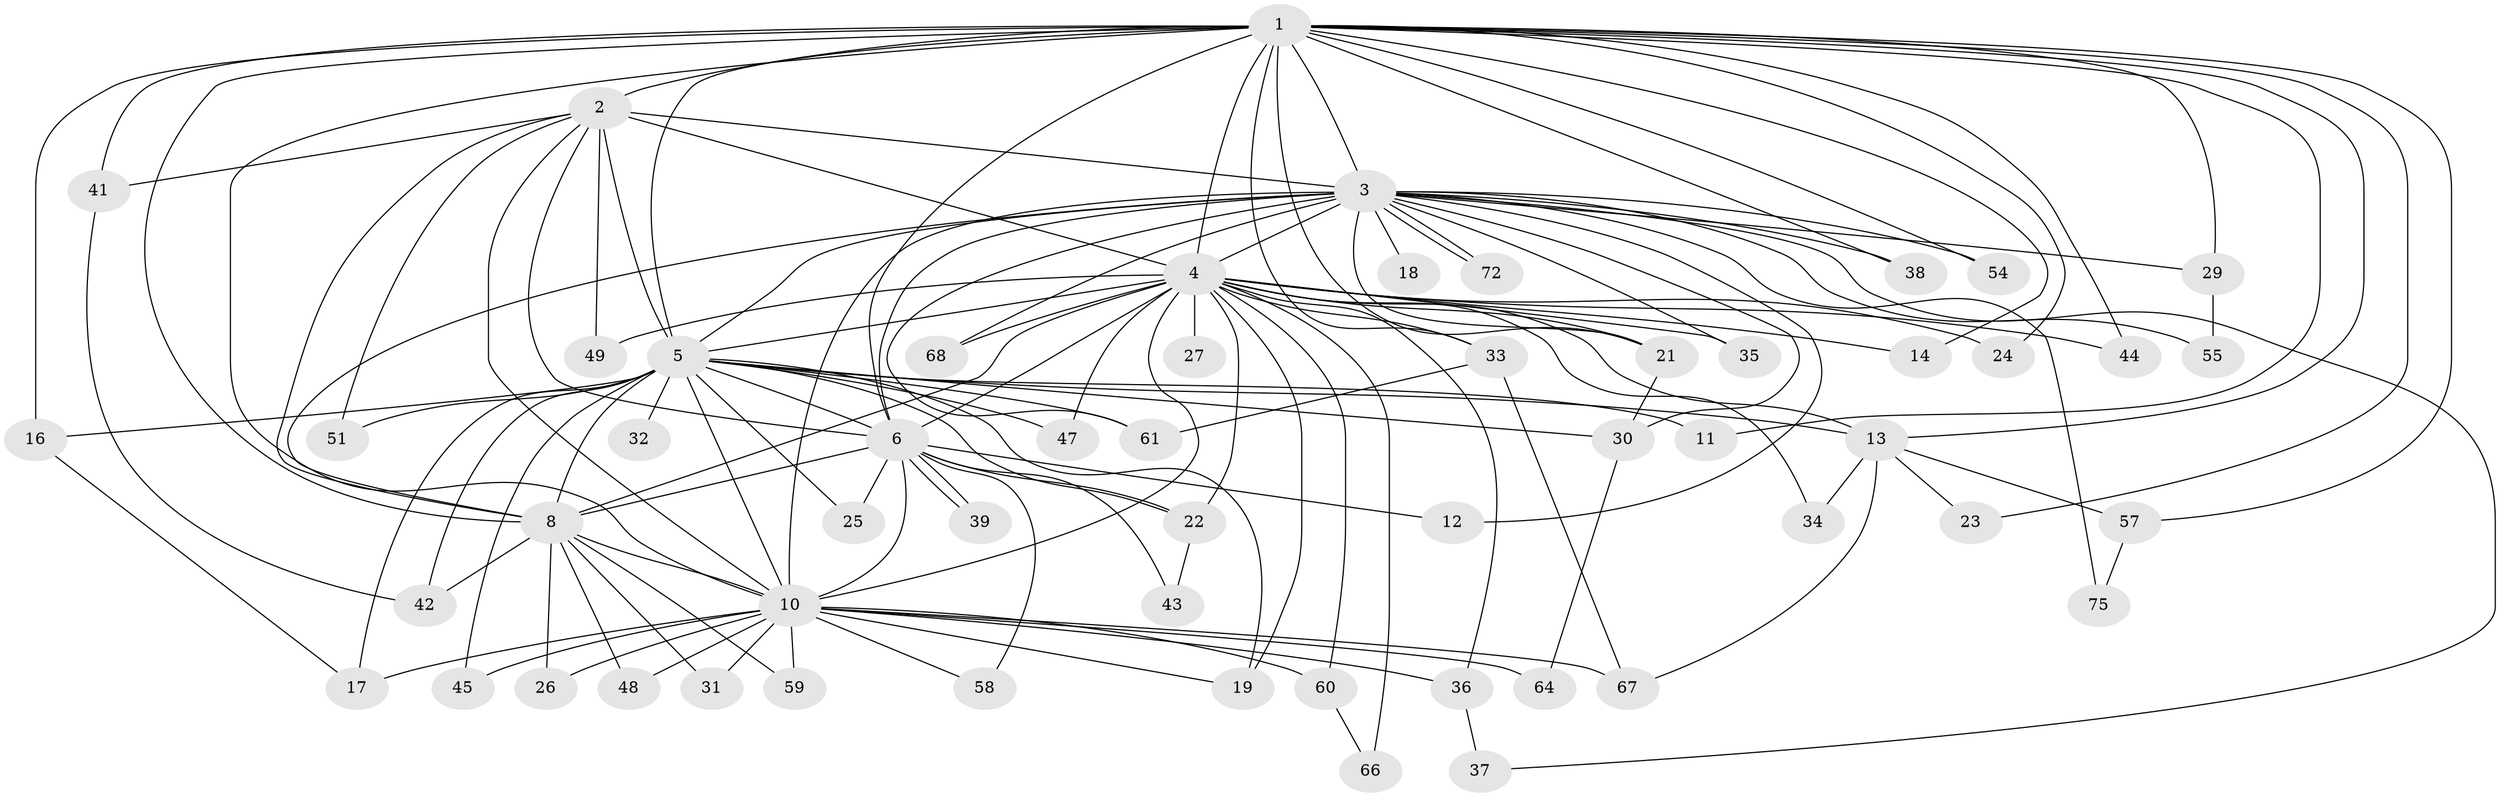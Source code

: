 // Generated by graph-tools (version 1.1) at 2025/51/02/27/25 19:51:49]
// undirected, 56 vertices, 130 edges
graph export_dot {
graph [start="1"]
  node [color=gray90,style=filled];
  1 [super="+52"];
  2 [super="+20"];
  3 [super="+15"];
  4 [super="+7"];
  5 [super="+9"];
  6 [super="+62"];
  8 [super="+50"];
  10 [super="+28"];
  11;
  12;
  13 [super="+56"];
  14;
  16 [super="+69"];
  17 [super="+53"];
  18;
  19 [super="+46"];
  21 [super="+40"];
  22 [super="+70"];
  23;
  24;
  25;
  26;
  27;
  29;
  30 [super="+63"];
  31;
  32;
  33;
  34;
  35;
  36;
  37;
  38;
  39;
  41;
  42 [super="+65"];
  43;
  44;
  45;
  47;
  48;
  49;
  51;
  54;
  55;
  57;
  58;
  59 [super="+73"];
  60;
  61 [super="+71"];
  64;
  66;
  67 [super="+74"];
  68;
  72;
  75;
  1 -- 2 [weight=2];
  1 -- 3 [weight=2];
  1 -- 4 [weight=3];
  1 -- 5 [weight=2];
  1 -- 6;
  1 -- 8;
  1 -- 10;
  1 -- 11;
  1 -- 13;
  1 -- 14;
  1 -- 16;
  1 -- 21;
  1 -- 23;
  1 -- 24;
  1 -- 29;
  1 -- 33;
  1 -- 38;
  1 -- 41;
  1 -- 44;
  1 -- 54;
  1 -- 57;
  2 -- 3;
  2 -- 4 [weight=2];
  2 -- 5 [weight=2];
  2 -- 6;
  2 -- 8;
  2 -- 10;
  2 -- 41;
  2 -- 49;
  2 -- 51;
  3 -- 4 [weight=2];
  3 -- 5 [weight=2];
  3 -- 6;
  3 -- 8;
  3 -- 10 [weight=2];
  3 -- 12;
  3 -- 18 [weight=2];
  3 -- 21;
  3 -- 29;
  3 -- 30;
  3 -- 35;
  3 -- 37;
  3 -- 38;
  3 -- 54;
  3 -- 55;
  3 -- 68;
  3 -- 72;
  3 -- 72;
  3 -- 75;
  3 -- 61;
  4 -- 5 [weight=4];
  4 -- 6 [weight=3];
  4 -- 8 [weight=2];
  4 -- 10 [weight=2];
  4 -- 13;
  4 -- 14;
  4 -- 19;
  4 -- 22;
  4 -- 24;
  4 -- 27 [weight=2];
  4 -- 33;
  4 -- 34;
  4 -- 35;
  4 -- 36;
  4 -- 47;
  4 -- 49;
  4 -- 66;
  4 -- 68;
  4 -- 44;
  4 -- 60;
  4 -- 21;
  5 -- 6 [weight=2];
  5 -- 8 [weight=2];
  5 -- 10 [weight=2];
  5 -- 11;
  5 -- 16 [weight=2];
  5 -- 22;
  5 -- 17;
  5 -- 19;
  5 -- 25;
  5 -- 30;
  5 -- 32;
  5 -- 42;
  5 -- 45;
  5 -- 47;
  5 -- 51;
  5 -- 61;
  5 -- 13;
  6 -- 8;
  6 -- 10;
  6 -- 12;
  6 -- 25;
  6 -- 39;
  6 -- 39;
  6 -- 43;
  6 -- 58;
  6 -- 22;
  8 -- 10;
  8 -- 26;
  8 -- 31;
  8 -- 42;
  8 -- 48 [weight=2];
  8 -- 59 [weight=2];
  10 -- 26;
  10 -- 45;
  10 -- 48;
  10 -- 58;
  10 -- 59;
  10 -- 60;
  10 -- 64;
  10 -- 17;
  10 -- 67;
  10 -- 36;
  10 -- 31;
  10 -- 19;
  13 -- 23;
  13 -- 34;
  13 -- 57;
  13 -- 67;
  16 -- 17;
  21 -- 30;
  22 -- 43;
  29 -- 55;
  30 -- 64;
  33 -- 61;
  33 -- 67;
  36 -- 37;
  41 -- 42;
  57 -- 75;
  60 -- 66;
}
